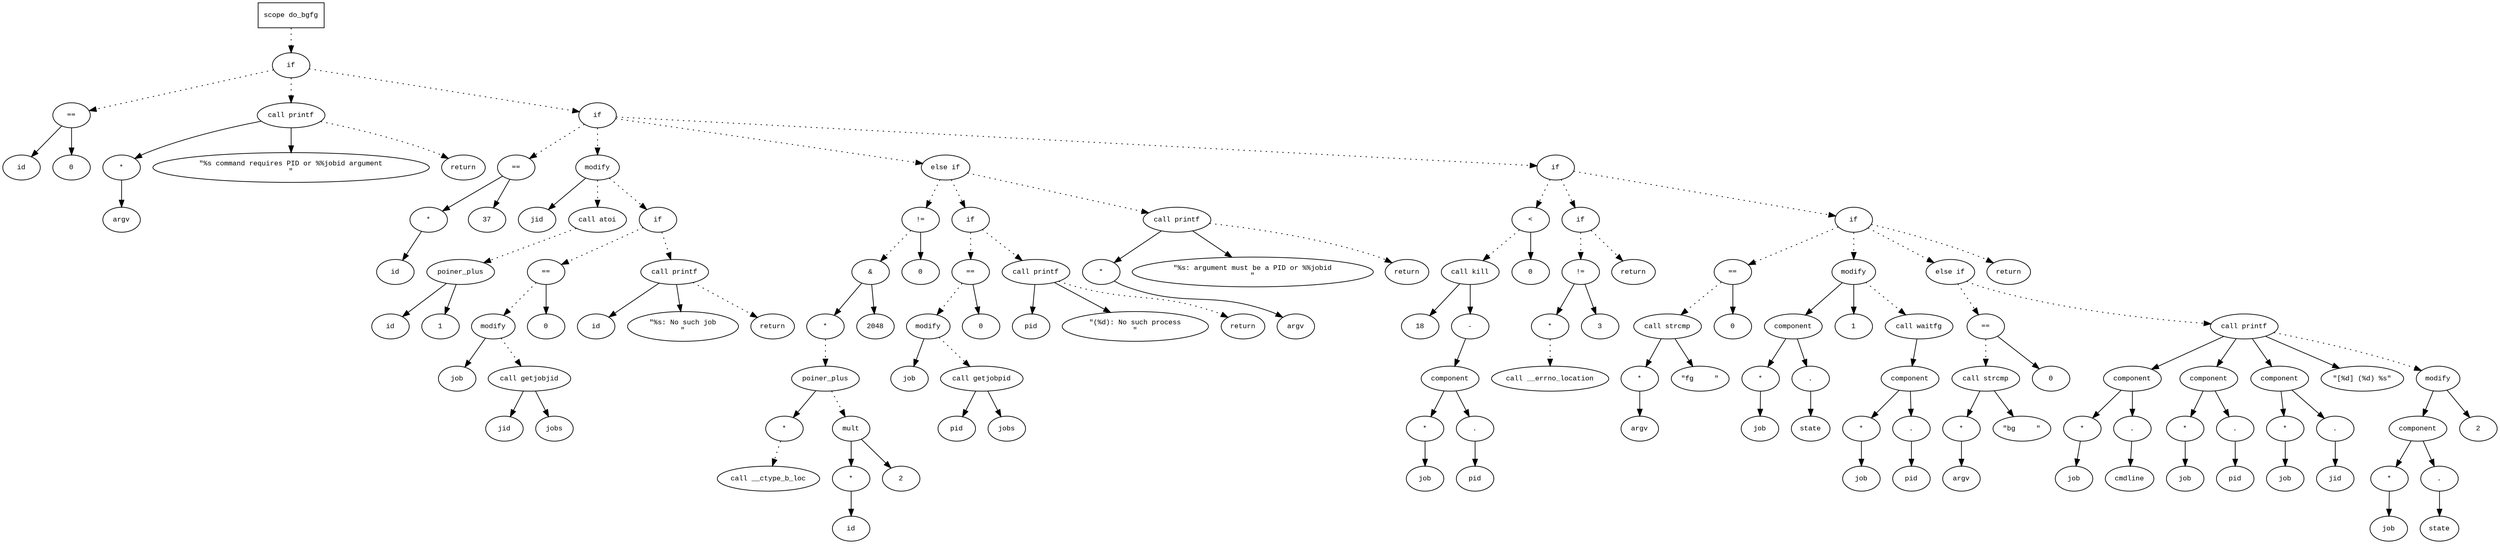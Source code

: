 digraph AST {
  graph [fontname="Times New Roman",fontsize=10];
  node  [fontname="Courier New",fontsize=10];
  edge  [fontname="Times New Roman",fontsize=10];

  node1 [label="scope do_bgfg",shape=box];
  node2 [label="if",shape=ellipse];
  node1 -> node2 [style=dotted];
  node3 [label="==",shape=ellipse];
  node4 [label="id",shape=ellipse];
  node3 -> node4;
  node5 [label="0",shape=ellipse];
  node3 -> node5;
  node2 -> node3 [style=dotted];
  node6 [label="call printf",shape=ellipse];
  node7 [label="*",shape=ellipse];
  node8 [label="argv",shape=ellipse];
  node7 -> node8;
  node6 -> node7;
  node9 [label="\"%s command requires PID or %%jobid argument
\"",shape=ellipse];
  node6 -> node9;
  node2 -> node6 [style=dotted];
  node10 [label="return",shape=ellipse];
  node6 -> node10 [style=dotted];
  node11 [label="if",shape=ellipse];
  node2 -> node11 [style=dotted];
  node12 [label="==",shape=ellipse];
  node13 [label="*",shape=ellipse];
  node14 [label="id",shape=ellipse];
  node13 -> node14;
  node12 -> node13;
  node15 [label="37",shape=ellipse];
  node12 -> node15;
  node11 -> node12 [style=dotted];
  node16 [label="modify",shape=ellipse];
  node17 [label="jid",shape=ellipse];
  node16 -> node17;
  node18 [label="call atoi",shape=ellipse];
  node19 [label="poiner_plus",shape=ellipse];
  node20 [label="id",shape=ellipse];
  node19 -> node20;
  node21 [label="1",shape=ellipse];
  node19 -> node21;
  node18 -> node19 [style=dotted];
  node16 -> node18 [style=dotted];
  node11 -> node16 [style=dotted];
  node22 [label="if",shape=ellipse];
  node16 -> node22 [style=dotted];
  node23 [label="==",shape=ellipse];
  node24 [label="modify",shape=ellipse];
  node25 [label="job",shape=ellipse];
  node24 -> node25;
  node26 [label="call getjobjid",shape=ellipse];
  node27 [label="jid",shape=ellipse];
  node26 -> node27;
  node28 [label="jobs",shape=ellipse];
  node26 -> node28;
  node24 -> node26 [style=dotted];
  node23 -> node24 [style=dotted];
  node29 [label="0",shape=ellipse];
  node23 -> node29;
  node22 -> node23 [style=dotted];
  node30 [label="call printf",shape=ellipse];
  node31 [label="id",shape=ellipse];
  node30 -> node31;
  node32 [label="\"%s: No such job
\"",shape=ellipse];
  node30 -> node32;
  node22 -> node30 [style=dotted];
  node33 [label="return",shape=ellipse];
  node30 -> node33 [style=dotted];
  node34 [label="else if",shape=ellipse];
  node11 -> node34 [style=dotted];
  node35 [label="!=",shape=ellipse];
  node36 [label="&",shape=ellipse];
  node37 [label="*",shape=ellipse];
  node38 [label="poiner_plus",shape=ellipse];
  node39 [label="*",shape=ellipse];
  node40 [label="call __ctype_b_loc",shape=ellipse];
  node39 -> node40 [style=dotted];
  node38 -> node39;
  node41 [label="mult",shape=ellipse];
  node42 [label="*",shape=ellipse];
  node43 [label="id",shape=ellipse];
  node42 -> node43;
  node41 -> node42;
  node44 [label="2",shape=ellipse];
  node41 -> node44;
  node38 -> node41 [style=dotted];
  node37 -> node38 [style=dotted];
  node36 -> node37;
  node45 [label="2048",shape=ellipse];
  node36 -> node45;
  node35 -> node36 [style=dotted];
  node46 [label="0",shape=ellipse];
  node35 -> node46;
  node34 -> node35 [style=dotted];
  node47 [label="if",shape=ellipse];
  node34 -> node47 [style=dotted];
  node48 [label="==",shape=ellipse];
  node49 [label="modify",shape=ellipse];
  node50 [label="job",shape=ellipse];
  node49 -> node50;
  node51 [label="call getjobpid",shape=ellipse];
  node52 [label="pid",shape=ellipse];
  node51 -> node52;
  node53 [label="jobs",shape=ellipse];
  node51 -> node53;
  node49 -> node51 [style=dotted];
  node48 -> node49 [style=dotted];
  node54 [label="0",shape=ellipse];
  node48 -> node54;
  node47 -> node48 [style=dotted];
  node55 [label="call printf",shape=ellipse];
  node56 [label="pid",shape=ellipse];
  node55 -> node56;
  node57 [label="\"(%d): No such process
\"",shape=ellipse];
  node55 -> node57;
  node47 -> node55 [style=dotted];
  node58 [label="return",shape=ellipse];
  node55 -> node58 [style=dotted];
  node59 [label="call printf",shape=ellipse];
  node60 [label="*",shape=ellipse];
  node61 [label="argv",shape=ellipse];
  node60 -> node61;
  node59 -> node60;
  node62 [label="\"%s: argument must be a PID or %%jobid
\"",shape=ellipse];
  node59 -> node62;
  node34 -> node59 [style=dotted];
  node63 [label="return",shape=ellipse];
  node59 -> node63 [style=dotted];
  node64 [label="if",shape=ellipse];
  node11 -> node64 [style=dotted];
  node65 [label="<",shape=ellipse];
  node66 [label="call kill",shape=ellipse];
  node67 [label="18",shape=ellipse];
  node66 -> node67;
  node68 [label="-",shape=ellipse];
  node69 [label="component",shape=ellipse];
  node68 -> node69;
  node70 [label="*",shape=ellipse];
  node71 [label="job",shape=ellipse];
  node70 -> node71;
  node69 -> node70;
  node72 [label=".",shape=ellipse];
  node69 -> node72;
  node73 [label="pid",shape=ellipse];
  node72 -> node73;
  node66 -> node68;
  node65 -> node66 [style=dotted];
  node74 [label="0",shape=ellipse];
  node65 -> node74;
  node64 -> node65 [style=dotted];
  node75 [label="if",shape=ellipse];
  node64 -> node75 [style=dotted];
  node76 [label="!=",shape=ellipse];
  node77 [label="*",shape=ellipse];
  node78 [label="call __errno_location",shape=ellipse];
  node77 -> node78 [style=dotted];
  node76 -> node77;
  node79 [label="3",shape=ellipse];
  node76 -> node79;
  node75 -> node76 [style=dotted];
  node80 [label="return",shape=ellipse];
  node75 -> node80 [style=dotted];
  node81 [label="if",shape=ellipse];
  node64 -> node81 [style=dotted];
  node82 [label="==",shape=ellipse];
  node83 [label="call strcmp",shape=ellipse];
  node84 [label="*",shape=ellipse];
  node85 [label="argv",shape=ellipse];
  node84 -> node85;
  node83 -> node84;
  node86 [label="\"fg     \"",shape=ellipse];
  node83 -> node86;
  node82 -> node83 [style=dotted];
  node87 [label="0",shape=ellipse];
  node82 -> node87;
  node81 -> node82 [style=dotted];
  node88 [label="modify",shape=ellipse];
  node89 [label="component",shape=ellipse];
  node88 -> node89;
  node90 [label="*",shape=ellipse];
  node91 [label="job",shape=ellipse];
  node90 -> node91;
  node89 -> node90;
  node92 [label=".",shape=ellipse];
  node89 -> node92;
  node93 [label="state",shape=ellipse];
  node92 -> node93;
  node94 [label="1",shape=ellipse];
  node88 -> node94;
  node81 -> node88 [style=dotted];
  node95 [label="call waitfg",shape=ellipse];
  node96 [label="component",shape=ellipse];
  node95 -> node96;
  node97 [label="*",shape=ellipse];
  node98 [label="job",shape=ellipse];
  node97 -> node98;
  node96 -> node97;
  node99 [label=".",shape=ellipse];
  node96 -> node99;
  node100 [label="pid",shape=ellipse];
  node99 -> node100;
  node88 -> node95 [style=dotted];
  node101 [label="else if",shape=ellipse];
  node81 -> node101 [style=dotted];
  node102 [label="==",shape=ellipse];
  node103 [label="call strcmp",shape=ellipse];
  node104 [label="*",shape=ellipse];
  node105 [label="argv",shape=ellipse];
  node104 -> node105;
  node103 -> node104;
  node106 [label="\"bg     \"",shape=ellipse];
  node103 -> node106;
  node102 -> node103 [style=dotted];
  node107 [label="0",shape=ellipse];
  node102 -> node107;
  node101 -> node102 [style=dotted];
  node108 [label="call printf",shape=ellipse];
  node109 [label="component",shape=ellipse];
  node108 -> node109;
  node110 [label="*",shape=ellipse];
  node111 [label="job",shape=ellipse];
  node110 -> node111;
  node109 -> node110;
  node112 [label=".",shape=ellipse];
  node109 -> node112;
  node113 [label="cmdline",shape=ellipse];
  node112 -> node113;
  node114 [label="component",shape=ellipse];
  node108 -> node114;
  node115 [label="*",shape=ellipse];
  node116 [label="job",shape=ellipse];
  node115 -> node116;
  node114 -> node115;
  node117 [label=".",shape=ellipse];
  node114 -> node117;
  node118 [label="pid",shape=ellipse];
  node117 -> node118;
  node119 [label="component",shape=ellipse];
  node108 -> node119;
  node120 [label="*",shape=ellipse];
  node121 [label="job",shape=ellipse];
  node120 -> node121;
  node119 -> node120;
  node122 [label=".",shape=ellipse];
  node119 -> node122;
  node123 [label="jid",shape=ellipse];
  node122 -> node123;
  node124 [label="\"[%d] (%d) %s\"",shape=ellipse];
  node108 -> node124;
  node101 -> node108 [style=dotted];
  node125 [label="modify",shape=ellipse];
  node126 [label="component",shape=ellipse];
  node125 -> node126;
  node127 [label="*",shape=ellipse];
  node128 [label="job",shape=ellipse];
  node127 -> node128;
  node126 -> node127;
  node129 [label=".",shape=ellipse];
  node126 -> node129;
  node130 [label="state",shape=ellipse];
  node129 -> node130;
  node131 [label="2",shape=ellipse];
  node125 -> node131;
  node108 -> node125 [style=dotted];
  node132 [label="return",shape=ellipse];
  node81 -> node132 [style=dotted];
} 